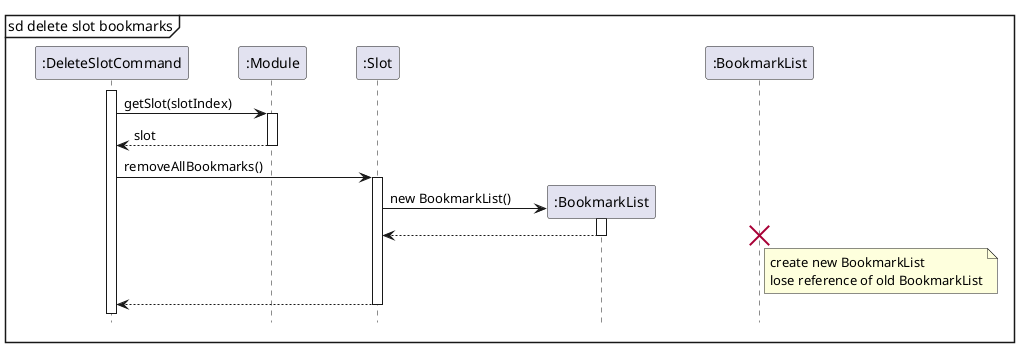 @startuml
hide footbox
skinparam ParticipantPadding 20

mainframe sd delete slot bookmarks

participant ":DeleteSlotCommand" as DeleteSlotCommand
participant ":Module" as Module
participant ":Slot" as Slot
participant ":BookmarkList" as BookmarkList
participant ":BookmarkList" as oldBookmarkList

activate DeleteSlotCommand

DeleteSlotCommand -> Module : getSlot(slotIndex)
activate Module

Module --> DeleteSlotCommand : slot
deactivate Module

DeleteSlotCommand -> Slot : removeAllBookmarks()
activate Slot

Slot -> BookmarkList** : new BookmarkList()
activate BookmarkList

BookmarkList --> Slot
deactivate BookmarkList

destroy oldBookmarkList
note right of oldBookmarkList : create new BookmarkList\nlose reference of old BookmarkList

Slot --> DeleteSlotCommand
deactivate Slot

@enduml